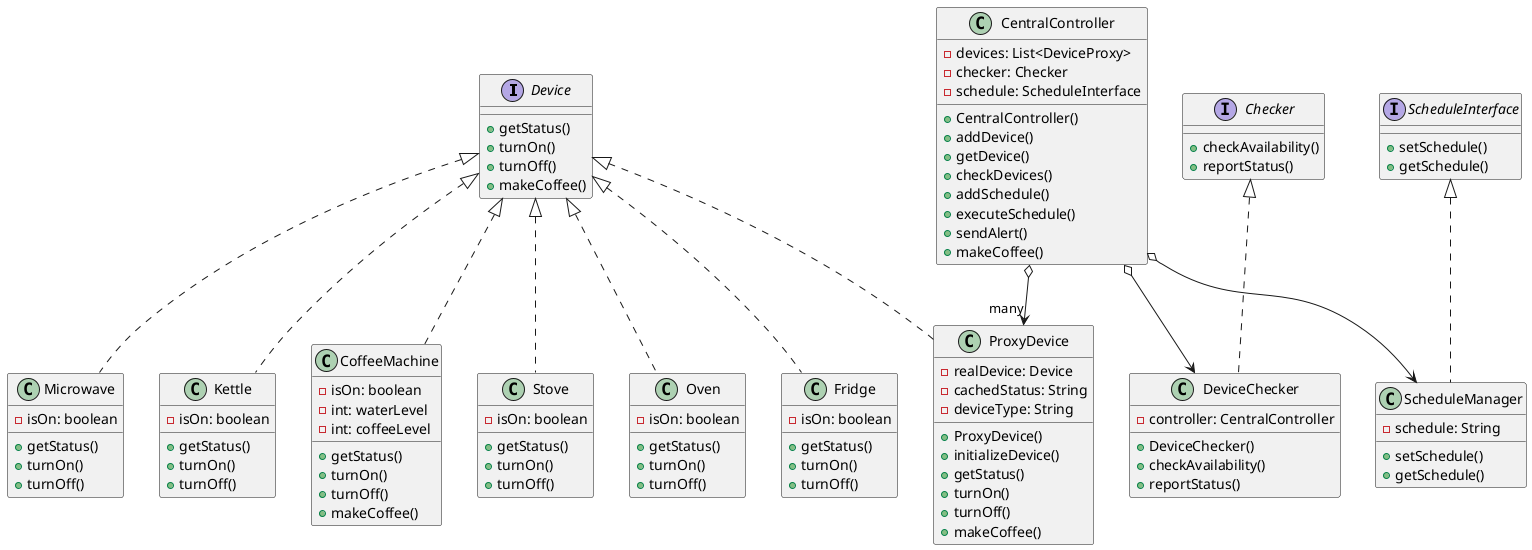 @startuml
interface Device {
    +getStatus()
    +turnOn()
    +turnOff()
    +makeCoffee()
}

class Stove {
    -isOn: boolean
    +getStatus()
    +turnOn()
    +turnOff()
}

class Oven {
    -isOn: boolean
    +getStatus()
    +turnOn()
    +turnOff()
}

class Fridge {
    -isOn: boolean
    +getStatus()
    +turnOn()
    +turnOff()
}

class Microwave {
    -isOn: boolean
    +getStatus()
    +turnOn()
    +turnOff()
}

class Kettle {
    -isOn: boolean
    +getStatus()
    +turnOn()
    +turnOff()
}

class CoffeeMachine {
    -isOn: boolean
    -int: waterLevel
    -int: coffeeLevel
    +getStatus()
    +turnOn()
    +turnOff()
    +makeCoffee()
}

class ProxyDevice {
    -realDevice: Device
    -cachedStatus: String
    -deviceType: String
    +ProxyDevice()
    +initializeDevice()
    +getStatus()
    +turnOn()
    +turnOff()
    +makeCoffee()
}

interface Checker {
    +checkAvailability()
    +reportStatus()
}

class DeviceChecker {
    -controller: CentralController
    +DeviceChecker()
    +checkAvailability()
    +reportStatus()
}

interface ScheduleInterface {
    +setSchedule()
    +getSchedule()
}

class ScheduleManager {
    -schedule: String
    +setSchedule()
    +getSchedule()
}

class CentralController {
    -devices: List<DeviceProxy>
    -checker: Checker
    -schedule: ScheduleInterface
    +CentralController()
    +addDevice()
    +getDevice()
    +checkDevices()
    +addSchedule()
    +executeSchedule()
    +sendAlert()
    +makeCoffee()
}

Device <|.. Stove
Device <|.. Oven
Device <|.. Fridge
Device <|.. Microwave
Device <|.. Kettle
Device <|.. CoffeeMachine
Device <|.. ProxyDevice
Checker <|.. DeviceChecker
ScheduleInterface <|.. ScheduleManager
CentralController o--> "many" ProxyDevice
CentralController o--> DeviceChecker
CentralController o--> ScheduleManager
@enduml